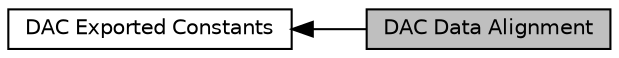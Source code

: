digraph "DAC Data Alignment"
{
  edge [fontname="Helvetica",fontsize="10",labelfontname="Helvetica",labelfontsize="10"];
  node [fontname="Helvetica",fontsize="10",shape=record];
  rankdir=LR;
  Node0 [label="DAC Data Alignment",height=0.2,width=0.4,color="black", fillcolor="grey75", style="filled", fontcolor="black"];
  Node1 [label="DAC Exported Constants",height=0.2,width=0.4,color="black", fillcolor="white", style="filled",URL="$group___d_a_c___exported___constants.html"];
  Node1->Node0 [shape=plaintext, dir="back", style="solid"];
}
